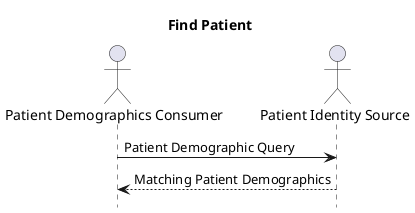 @startuml

hide footbox

title Find Patient

actor "Patient Demographics Consumer" as consumer
actor "Patient Identity Source" as source

consumer -> source: Patient Demographic Query
source --> consumer: Matching Patient Demographics


@enduml
